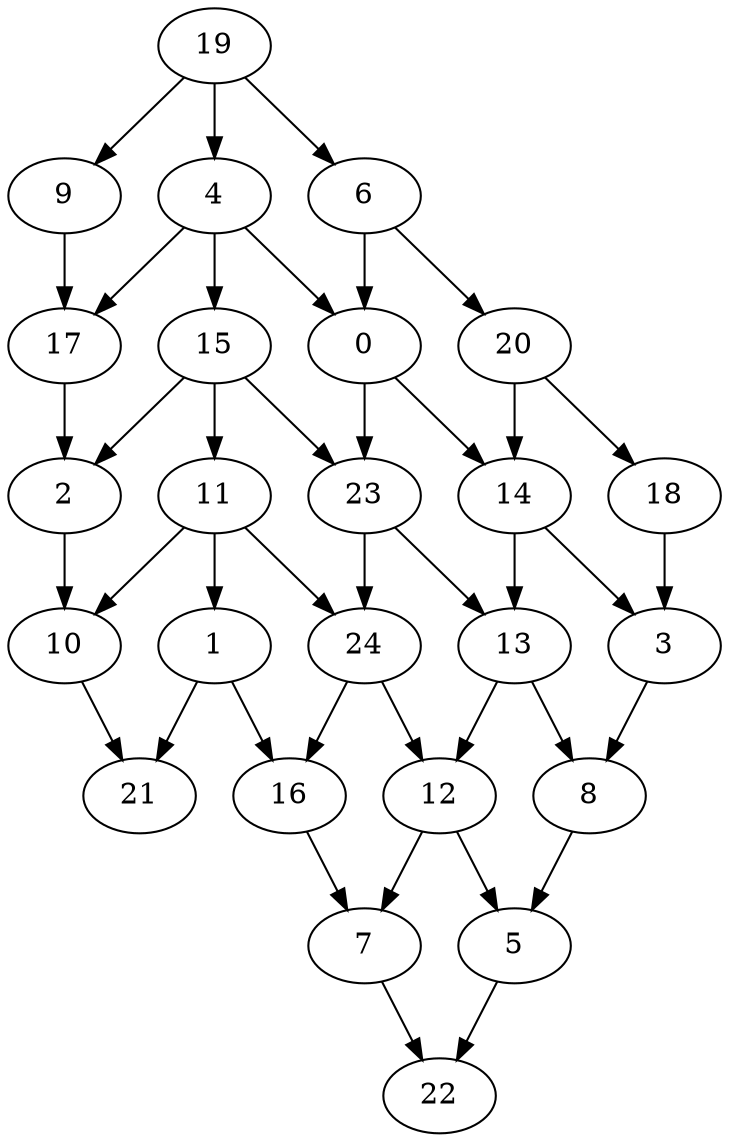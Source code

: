 strict digraph "" {
	0 -> 14;
	0 -> 23;
	1 -> 16;
	1 -> 21;
	2 -> 10;
	3 -> 8;
	4 -> 0;
	4 -> 15;
	4 -> 17;
	5 -> 22;
	6 -> 0;
	6 -> 20;
	7 -> 22;
	8 -> 5;
	9 -> 17;
	10 -> 21;
	11 -> 1;
	11 -> 10;
	11 -> 24;
	12 -> 5;
	12 -> 7;
	13 -> 8;
	13 -> 12;
	14 -> 3;
	14 -> 13;
	15 -> 2;
	15 -> 11;
	15 -> 23;
	16 -> 7;
	17 -> 2;
	18 -> 3;
	19 -> 4;
	19 -> 6;
	19 -> 9;
	20 -> 14;
	20 -> 18;
	23 -> 13;
	23 -> 24;
	24 -> 12;
	24 -> 16;
}

